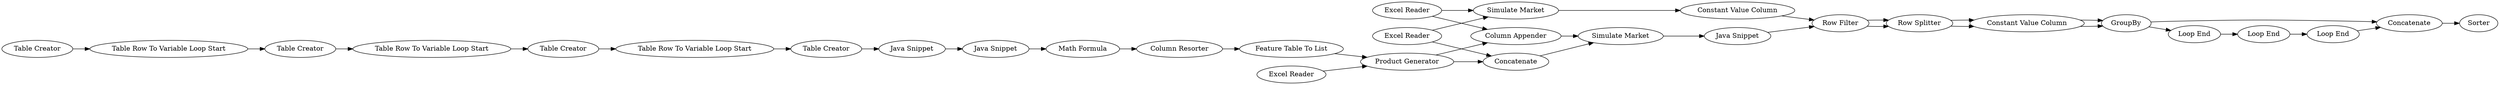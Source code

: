 digraph {
	4 [label="Simulate Market"]
	6 [label="Product Generator"]
	8 [label=Concatenate]
	9 [label="Simulate Market"]
	28 [label="Constant Value Column"]
	21 [label="Row Splitter"]
	22 [label="Row Filter"]
	23 [label=GroupBy]
	24 [label="Constant Value Column"]
	35 [label="Table Creator"]
	36 [label="Table Creator"]
	37 [label="Table Creator"]
	39 [label="Table Creator"]
	40 [label="Table Row To Variable Loop Start"]
	41 [label="Table Row To Variable Loop Start"]
	42 [label="Table Row To Variable Loop Start"]
	43 [label="Java Snippet"]
	44 [label="Java Snippet"]
	45 [label="Math Formula"]
	46 [label="Feature Table To List"]
	47 [label="Column Resorter"]
	48 [label="Java Snippet"]
	21 [label="Row Splitter"]
	22 [label="Row Filter"]
	23 [label=GroupBy]
	24 [label="Constant Value Column"]
	50 [label="Loop End"]
	51 [label="Loop End"]
	52 [label="Loop End"]
	53 [label=Concatenate]
	54 [label=Sorter]
	55 [label="Excel Reader"]
	56 [label="Excel Reader"]
	57 [label="Excel Reader"]
	58 [label="Column Appender"]
	21 -> 24
	22 -> 21
	24 -> 23
	21 -> 24
	22 -> 21
	24 -> 23
	4 -> 28
	6 -> 8
	6 -> 58
	8 -> 9
	9 -> 48
	28 -> 22
	23 -> 53
	35 -> 40
	36 -> 41
	37 -> 42
	39 -> 43
	40 -> 36
	41 -> 37
	42 -> 39
	43 -> 44
	44 -> 45
	45 -> 47
	46 -> 6
	47 -> 46
	48 -> 22
	23 -> 50
	50 -> 51
	51 -> 52
	52 -> 53
	53 -> 54
	55 -> 4
	55 -> 8
	56 -> 4
	56 -> 58
	57 -> 6
	58 -> 9
	rankdir=LR
}
